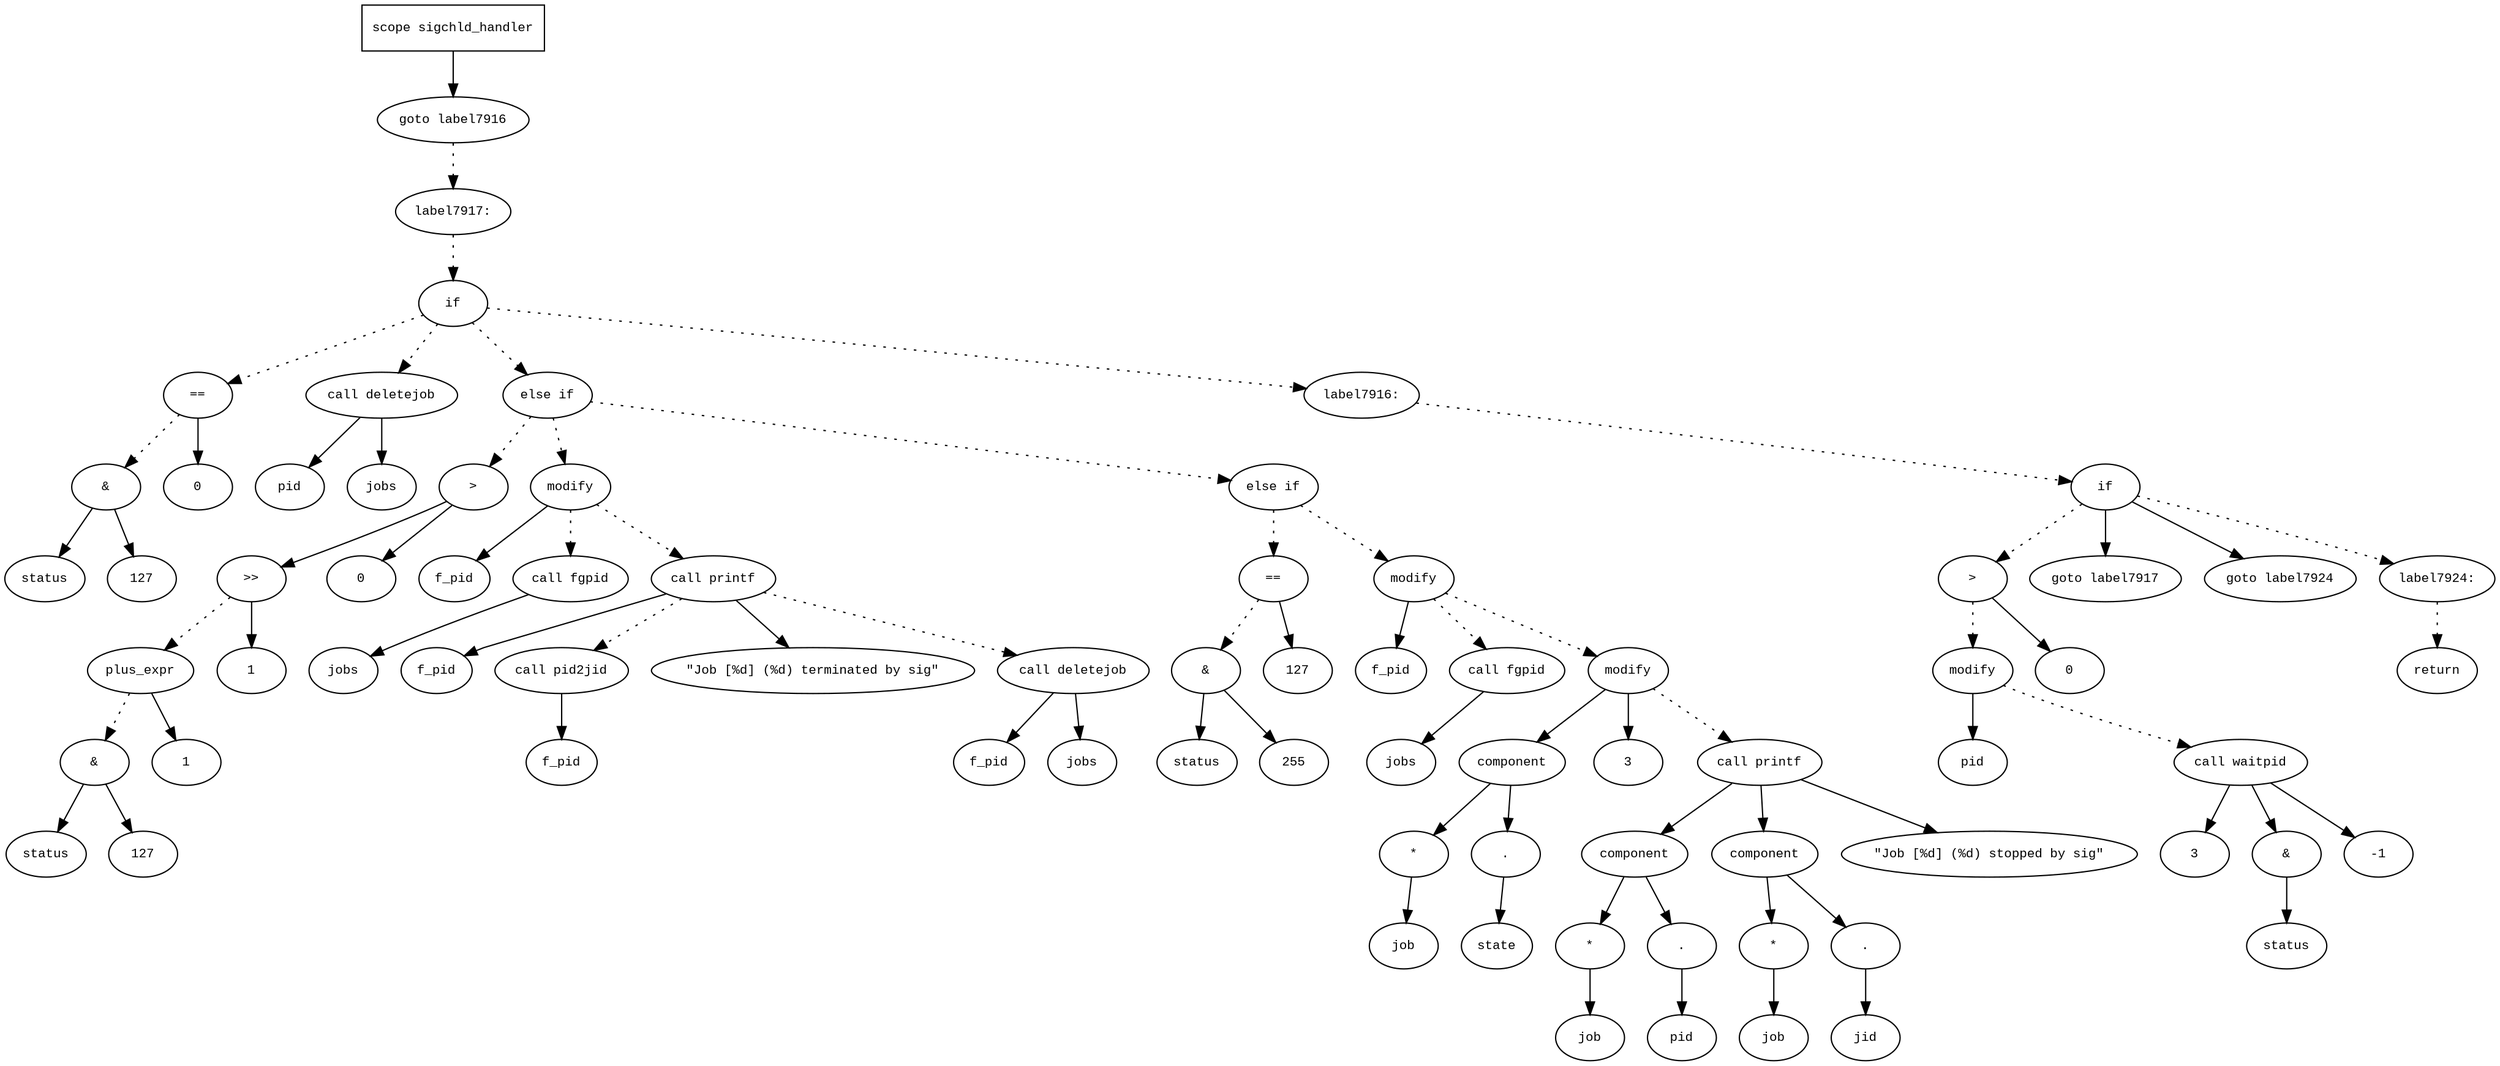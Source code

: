 digraph AST {
  graph [fontname="Times New Roman",fontsize=10];
  node  [fontname="Courier New",fontsize=10];
  edge  [fontname="Times New Roman",fontsize=10];

  node1 [label="scope sigchld_handler",shape=box];
  node2 [label="goto label7916",shape=ellipse];
  node1 -> node2;
  node3 [label="label7917:",shape=ellipse];
  node2 -> node3 [style=dotted];
  node4 [label="if",shape=ellipse];
  node3 -> node4 [style=dotted];
  node5 [label="==",shape=ellipse];
  node6 [label="&",shape=ellipse];
  node7 [label="status",shape=ellipse];
  node6 -> node7;
  node8 [label="127",shape=ellipse];
  node6 -> node8;
  node5 -> node6 [style=dotted];
  node9 [label="0",shape=ellipse];
  node5 -> node9;
  node4 -> node5 [style=dotted];
  node10 [label="call deletejob",shape=ellipse];
  node11 [label="pid",shape=ellipse];
  node10 -> node11;
  node12 [label="jobs",shape=ellipse];
  node10 -> node12;
  node4 -> node10 [style=dotted];
  node13 [label="else if",shape=ellipse];
  node4 -> node13 [style=dotted];
  node14 [label=">",shape=ellipse];
  node15 [label=">>",shape=ellipse];
  node16 [label="plus_expr",shape=ellipse];
  node17 [label="&",shape=ellipse];
  node18 [label="status",shape=ellipse];
  node17 -> node18;
  node19 [label="127",shape=ellipse];
  node17 -> node19;
  node16 -> node17 [style=dotted];
  node20 [label="1",shape=ellipse];
  node16 -> node20;
  node15 -> node16 [style=dotted];
  node21 [label="1",shape=ellipse];
  node15 -> node21;
  node14 -> node15;
  node22 [label="0",shape=ellipse];
  node14 -> node22;
  node13 -> node14 [style=dotted];
  node23 [label="modify",shape=ellipse];
  node24 [label="f_pid",shape=ellipse];
  node23 -> node24;
  node25 [label="call fgpid",shape=ellipse];
  node26 [label="jobs",shape=ellipse];
  node25 -> node26;
  node23 -> node25 [style=dotted];
  node13 -> node23 [style=dotted];
  node27 [label="call printf",shape=ellipse];
  node28 [label="f_pid",shape=ellipse];
  node27 -> node28;
  node29 [label="call pid2jid",shape=ellipse];
  node30 [label="f_pid",shape=ellipse];
  node29 -> node30;
  node27 -> node29 [style=dotted];
  node31 [label="\"Job [%d] (%d) terminated by sig\"",shape=ellipse];
  node27 -> node31;
  node23 -> node27 [style=dotted];
  node32 [label="call deletejob",shape=ellipse];
  node33 [label="f_pid",shape=ellipse];
  node32 -> node33;
  node34 [label="jobs",shape=ellipse];
  node32 -> node34;
  node27 -> node32 [style=dotted];
  node35 [label="else if",shape=ellipse];
  node13 -> node35 [style=dotted];
  node36 [label="==",shape=ellipse];
  node37 [label="&",shape=ellipse];
  node38 [label="status",shape=ellipse];
  node37 -> node38;
  node39 [label="255",shape=ellipse];
  node37 -> node39;
  node36 -> node37 [style=dotted];
  node40 [label="127",shape=ellipse];
  node36 -> node40;
  node35 -> node36 [style=dotted];
  node41 [label="modify",shape=ellipse];
  node42 [label="f_pid",shape=ellipse];
  node41 -> node42;
  node43 [label="call fgpid",shape=ellipse];
  node44 [label="jobs",shape=ellipse];
  node43 -> node44;
  node41 -> node43 [style=dotted];
  node35 -> node41 [style=dotted];
  node45 [label="modify",shape=ellipse];
  node46 [label="component",shape=ellipse];
  node45 -> node46;
  node47 [label="*",shape=ellipse];
  node48 [label="job",shape=ellipse];
  node47 -> node48;
  node46 -> node47;
  node49 [label=".",shape=ellipse];
  node46 -> node49;
  node50 [label="state",shape=ellipse];
  node49 -> node50;
  node51 [label="3",shape=ellipse];
  node45 -> node51;
  node41 -> node45 [style=dotted];
  node52 [label="call printf",shape=ellipse];
  node53 [label="component",shape=ellipse];
  node52 -> node53;
  node54 [label="*",shape=ellipse];
  node55 [label="job",shape=ellipse];
  node54 -> node55;
  node53 -> node54;
  node56 [label=".",shape=ellipse];
  node53 -> node56;
  node57 [label="pid",shape=ellipse];
  node56 -> node57;
  node58 [label="component",shape=ellipse];
  node52 -> node58;
  node59 [label="*",shape=ellipse];
  node60 [label="job",shape=ellipse];
  node59 -> node60;
  node58 -> node59;
  node61 [label=".",shape=ellipse];
  node58 -> node61;
  node62 [label="jid",shape=ellipse];
  node61 -> node62;
  node63 [label="\"Job [%d] (%d) stopped by sig\"",shape=ellipse];
  node52 -> node63;
  node45 -> node52 [style=dotted];
  node64 [label="label7916:",shape=ellipse];
  node4 -> node64 [style=dotted];
  node65 [label="if",shape=ellipse];
  node64 -> node65 [style=dotted];
  node66 [label=">",shape=ellipse];
  node67 [label="modify",shape=ellipse];
  node68 [label="pid",shape=ellipse];
  node67 -> node68;
  node69 [label="call waitpid",shape=ellipse];
  node70 [label="3",shape=ellipse];
  node69 -> node70;
  node71 [label="&",shape=ellipse];
  node69 -> node71;
  node72 [label="status",shape=ellipse];
  node71 -> node72;
  node73 [label="-1",shape=ellipse];
  node69 -> node73;
  node67 -> node69 [style=dotted];
  node66 -> node67 [style=dotted];
  node74 [label="0",shape=ellipse];
  node66 -> node74;
  node65 -> node66 [style=dotted];
  node75 [label="goto label7917",shape=ellipse];
  node65 -> node75;
  node76 [label="goto label7924",shape=ellipse];
  node65 -> node76;
  node77 [label="label7924:",shape=ellipse];
  node65 -> node77 [style=dotted];
  node78 [label="return",shape=ellipse];
  node77 -> node78 [style=dotted];
} 